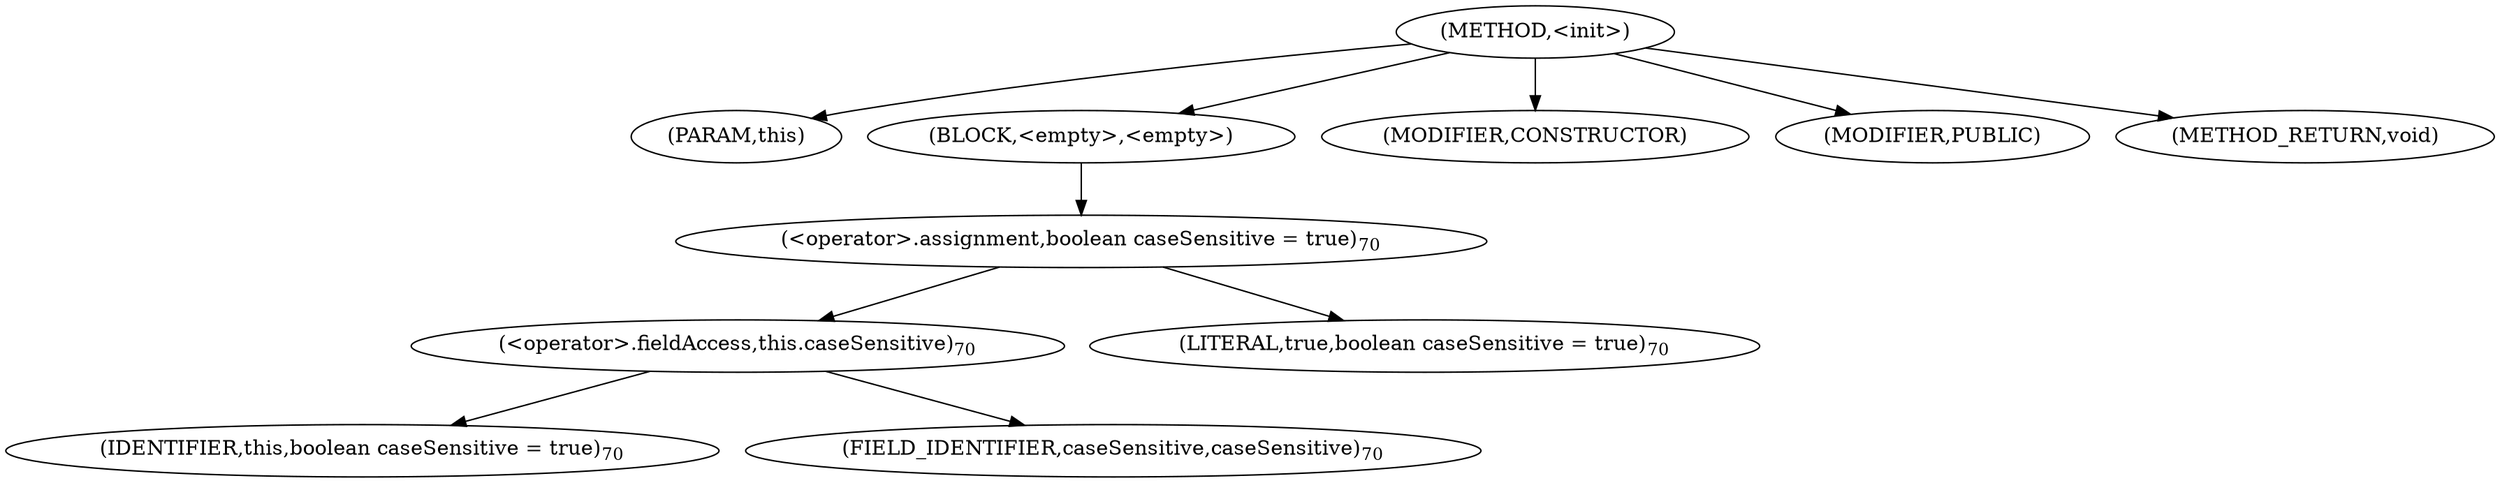 digraph "&lt;init&gt;" {  
"120" [label = <(METHOD,&lt;init&gt;)> ]
"121" [label = <(PARAM,this)> ]
"122" [label = <(BLOCK,&lt;empty&gt;,&lt;empty&gt;)> ]
"123" [label = <(&lt;operator&gt;.assignment,boolean caseSensitive = true)<SUB>70</SUB>> ]
"124" [label = <(&lt;operator&gt;.fieldAccess,this.caseSensitive)<SUB>70</SUB>> ]
"125" [label = <(IDENTIFIER,this,boolean caseSensitive = true)<SUB>70</SUB>> ]
"126" [label = <(FIELD_IDENTIFIER,caseSensitive,caseSensitive)<SUB>70</SUB>> ]
"127" [label = <(LITERAL,true,boolean caseSensitive = true)<SUB>70</SUB>> ]
"128" [label = <(MODIFIER,CONSTRUCTOR)> ]
"129" [label = <(MODIFIER,PUBLIC)> ]
"130" [label = <(METHOD_RETURN,void)> ]
  "120" -> "121" 
  "120" -> "122" 
  "120" -> "128" 
  "120" -> "129" 
  "120" -> "130" 
  "122" -> "123" 
  "123" -> "124" 
  "123" -> "127" 
  "124" -> "125" 
  "124" -> "126" 
}
